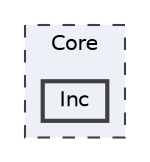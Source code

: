 digraph "C:/Users/aleja/Documents/Github/PM3-Cable_Monitor/Software/Cable-Monitor_TouchGFX/Cable_Monitor_Horwey/Core/Inc"
{
 // LATEX_PDF_SIZE
  bgcolor="transparent";
  edge [fontname=Helvetica,fontsize=10,labelfontname=Helvetica,labelfontsize=10];
  node [fontname=Helvetica,fontsize=10,shape=box,height=0.2,width=0.4];
  compound=true
  subgraph clusterdir_c6310732a22f63c0c2fc5595561e68f1 {
    graph [ bgcolor="#edf0f7", pencolor="grey25", label="Core", fontname=Helvetica,fontsize=10 style="filled,dashed", URL="dir_c6310732a22f63c0c2fc5595561e68f1.html",tooltip=""]
  dir_e2489e887f17afa3cbc07a4ec152cdd2 [label="Inc", fillcolor="#edf0f7", color="grey25", style="filled,bold", URL="dir_e2489e887f17afa3cbc07a4ec152cdd2.html",tooltip=""];
  }
}
